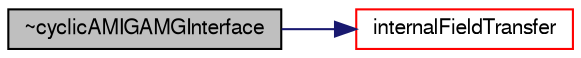 digraph "~cyclicAMIGAMGInterface"
{
  bgcolor="transparent";
  edge [fontname="FreeSans",fontsize="10",labelfontname="FreeSans",labelfontsize="10"];
  node [fontname="FreeSans",fontsize="10",shape=record];
  rankdir="LR";
  Node13 [label="~cyclicAMIGAMGInterface",height=0.2,width=0.4,color="black", fillcolor="grey75", style="filled", fontcolor="black"];
  Node13 -> Node14 [color="midnightblue",fontsize="10",style="solid",fontname="FreeSans"];
  Node14 [label="internalFieldTransfer",height=0.2,width=0.4,color="red",URL="$a24906.html#ad05b703ae05eacb09fd29d99f8e0edca",tooltip="Transfer and return internal field adjacent to the interface. "];
}
